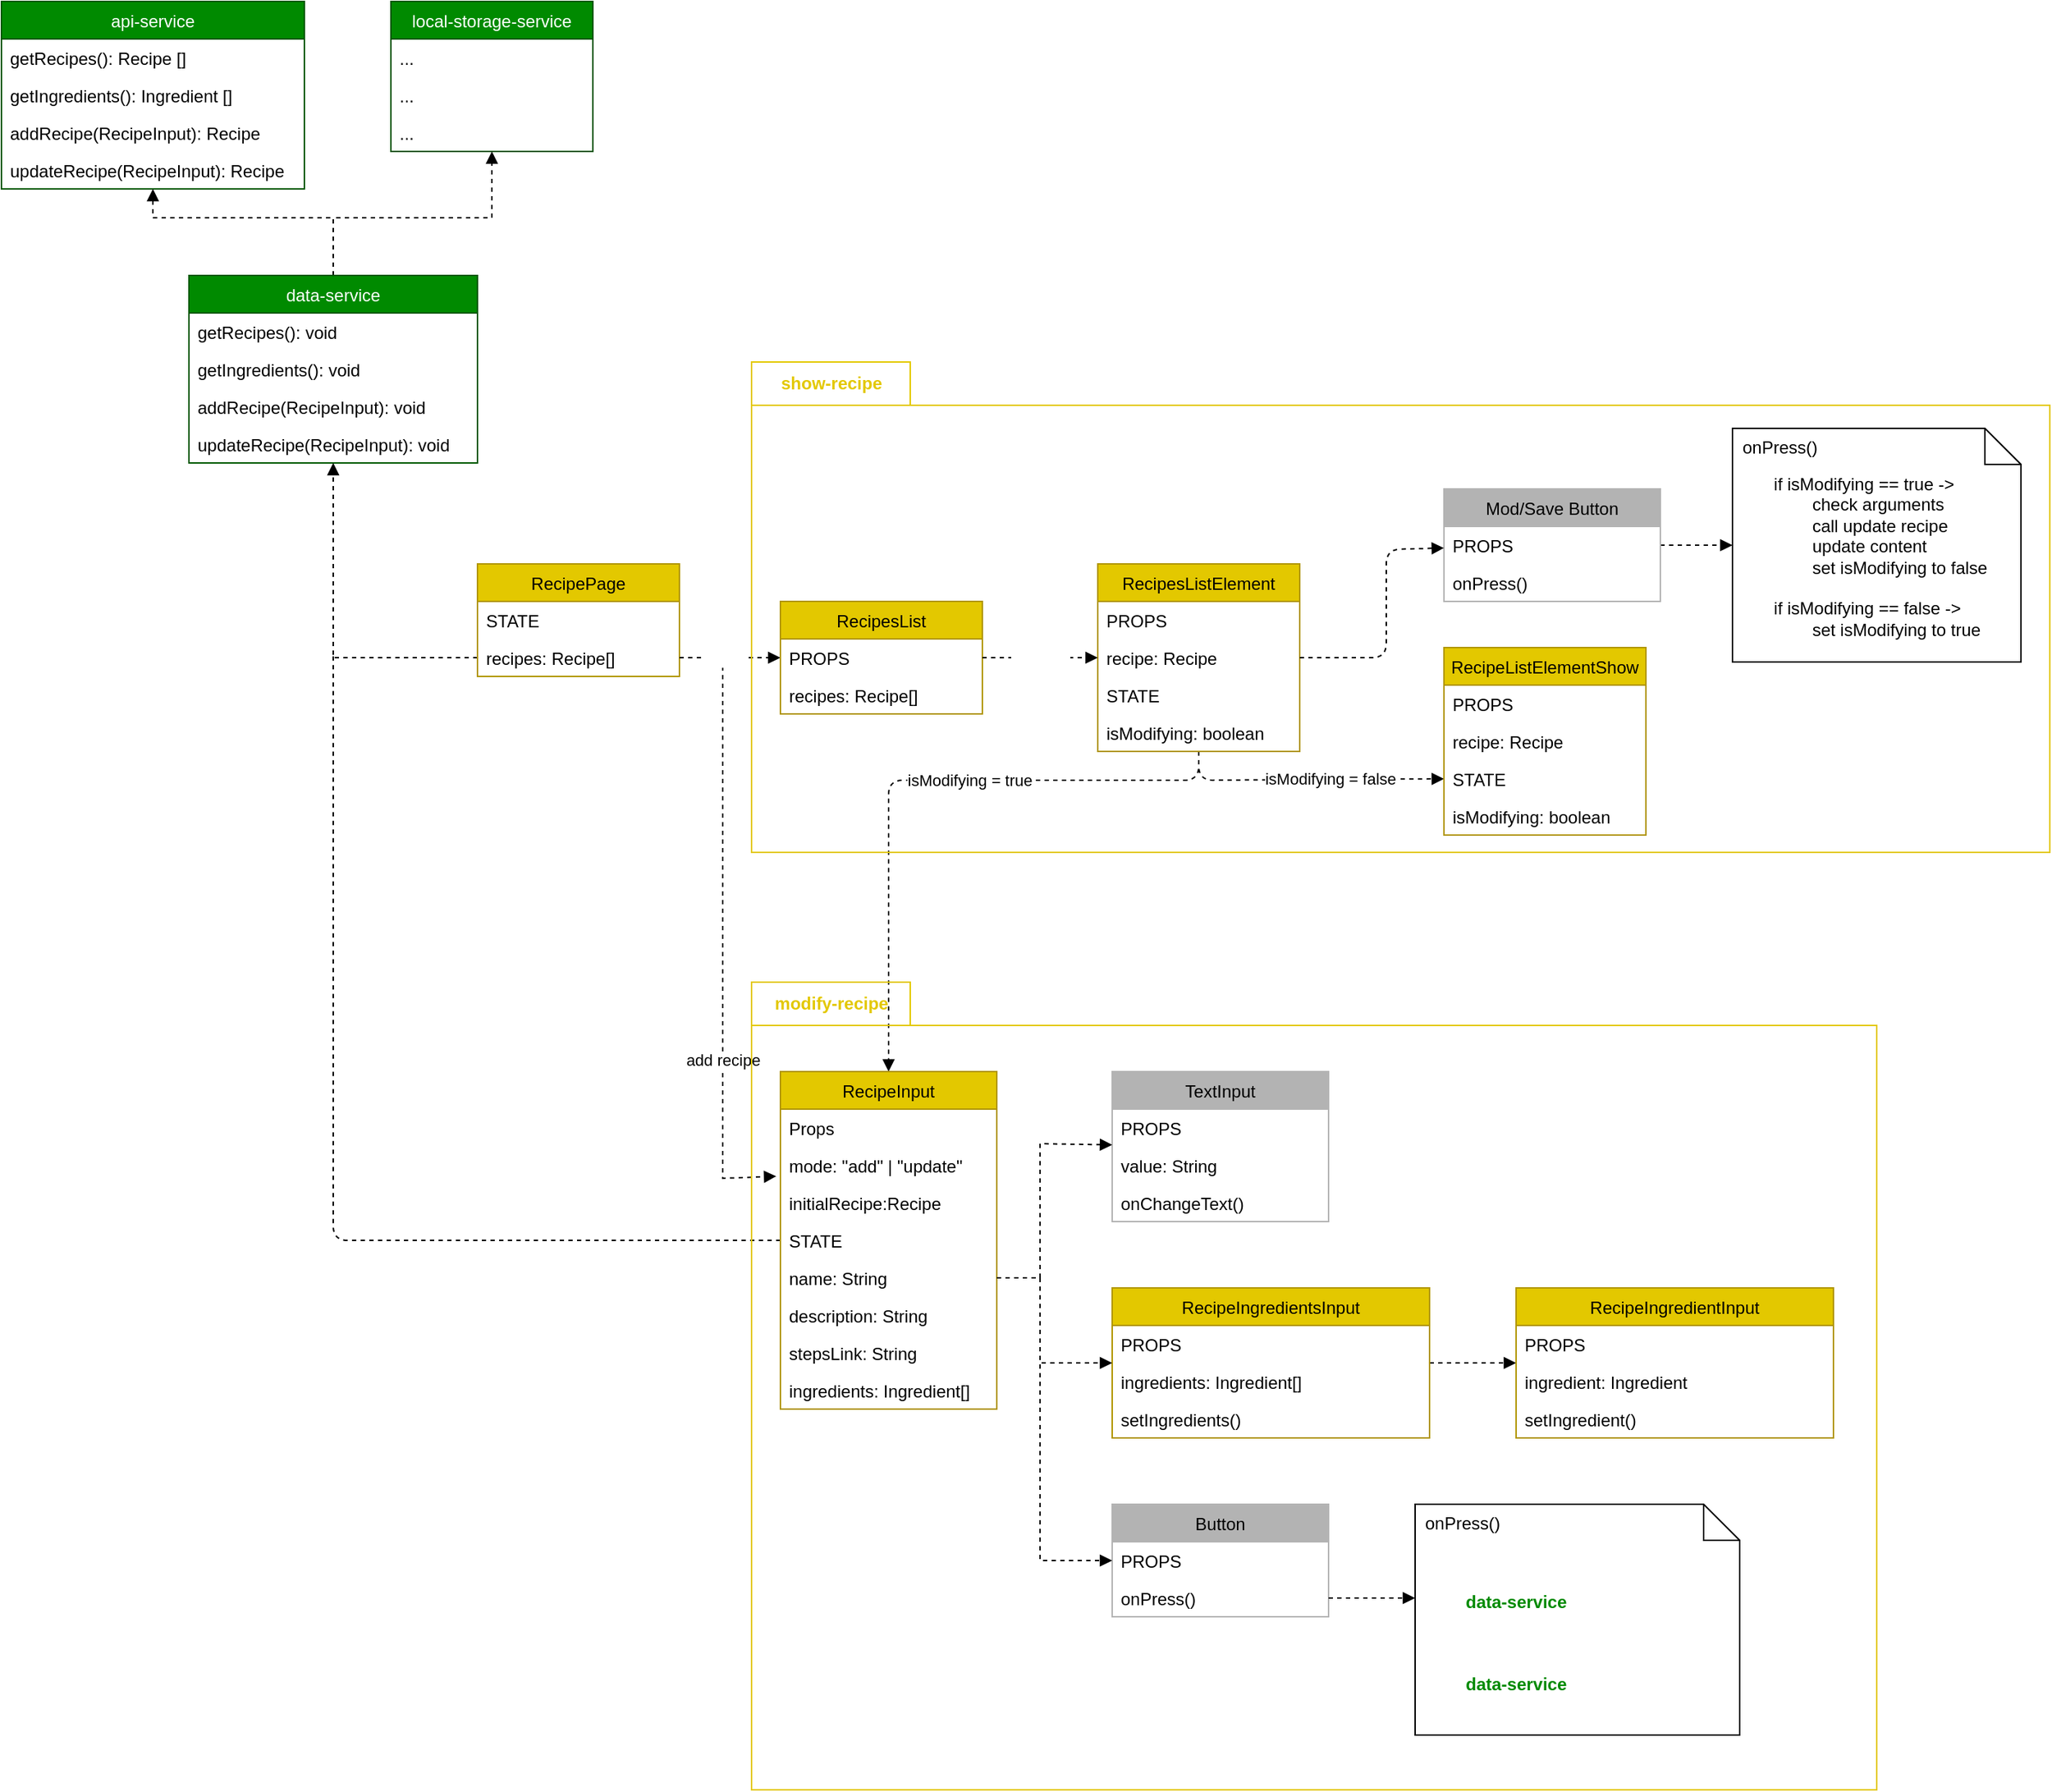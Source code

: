 <mxfile>
    <diagram id="C5RBs43oDa-KdzZeNtuy" name="Page-1">
        <mxGraphModel dx="1223" dy="865" grid="1" gridSize="10" guides="1" tooltips="1" connect="1" arrows="1" fold="1" page="0" pageScale="1" pageWidth="827" pageHeight="1169" math="0" shadow="0">
            <root>
                <mxCell id="WIyWlLk6GJQsqaUBKTNV-0"/>
                <mxCell id="WIyWlLk6GJQsqaUBKTNV-1" parent="WIyWlLk6GJQsqaUBKTNV-0"/>
                <mxCell id="0" value="api-service" style="swimlane;fontStyle=0;childLayout=stackLayout;horizontal=1;startSize=26;fillColor=#008a00;horizontalStack=0;resizeParent=1;resizeParentMax=0;resizeLast=0;collapsible=1;marginBottom=0;fontColor=#ffffff;strokeColor=#005700;rounded=0;" parent="WIyWlLk6GJQsqaUBKTNV-1" vertex="1">
                    <mxGeometry x="40" y="40" width="210" height="130" as="geometry"/>
                </mxCell>
                <mxCell id="1" value="getRecipes(): Recipe []" style="text;strokeColor=none;fillColor=none;align=left;verticalAlign=top;spacingLeft=4;spacingRight=4;overflow=hidden;rotatable=0;points=[[0,0.5],[1,0.5]];portConstraint=eastwest;rounded=0;" parent="0" vertex="1">
                    <mxGeometry y="26" width="210" height="26" as="geometry"/>
                </mxCell>
                <mxCell id="2" value="getIngredients(): Ingredient []" style="text;strokeColor=none;fillColor=none;align=left;verticalAlign=top;spacingLeft=4;spacingRight=4;overflow=hidden;rotatable=0;points=[[0,0.5],[1,0.5]];portConstraint=eastwest;rounded=0;" parent="0" vertex="1">
                    <mxGeometry y="52" width="210" height="26" as="geometry"/>
                </mxCell>
                <mxCell id="3" value="addRecipe(RecipeInput): Recipe" style="text;strokeColor=none;fillColor=none;align=left;verticalAlign=top;spacingLeft=4;spacingRight=4;overflow=hidden;rotatable=0;points=[[0,0.5],[1,0.5]];portConstraint=eastwest;rounded=0;" parent="0" vertex="1">
                    <mxGeometry y="78" width="210" height="26" as="geometry"/>
                </mxCell>
                <mxCell id="122" value="updateRecipe(RecipeInput): Recipe" style="text;strokeColor=none;fillColor=none;align=left;verticalAlign=top;spacingLeft=4;spacingRight=4;overflow=hidden;rotatable=0;points=[[0,0.5],[1,0.5]];portConstraint=eastwest;rounded=0;" parent="0" vertex="1">
                    <mxGeometry y="104" width="210" height="26" as="geometry"/>
                </mxCell>
                <mxCell id="4" value="local-storage-service" style="swimlane;fontStyle=0;childLayout=stackLayout;horizontal=1;startSize=26;fillColor=#008a00;horizontalStack=0;resizeParent=1;resizeParentMax=0;resizeLast=0;collapsible=1;marginBottom=0;fontColor=#ffffff;strokeColor=#005700;rounded=0;" parent="WIyWlLk6GJQsqaUBKTNV-1" vertex="1">
                    <mxGeometry x="310" y="40" width="140" height="104" as="geometry"/>
                </mxCell>
                <mxCell id="5" value="..." style="text;strokeColor=none;fillColor=none;align=left;verticalAlign=top;spacingLeft=4;spacingRight=4;overflow=hidden;rotatable=0;points=[[0,0.5],[1,0.5]];portConstraint=eastwest;rounded=0;" parent="4" vertex="1">
                    <mxGeometry y="26" width="140" height="26" as="geometry"/>
                </mxCell>
                <mxCell id="6" value="..." style="text;strokeColor=none;fillColor=none;align=left;verticalAlign=top;spacingLeft=4;spacingRight=4;overflow=hidden;rotatable=0;points=[[0,0.5],[1,0.5]];portConstraint=eastwest;rounded=0;" parent="4" vertex="1">
                    <mxGeometry y="52" width="140" height="26" as="geometry"/>
                </mxCell>
                <mxCell id="7" value="..." style="text;strokeColor=none;fillColor=none;align=left;verticalAlign=top;spacingLeft=4;spacingRight=4;overflow=hidden;rotatable=0;points=[[0,0.5],[1,0.5]];portConstraint=eastwest;rounded=0;" parent="4" vertex="1">
                    <mxGeometry y="78" width="140" height="26" as="geometry"/>
                </mxCell>
                <mxCell id="12" style="edgeStyle=none;html=1;dashed=1;endArrow=block;endFill=1;rounded=0;" parent="WIyWlLk6GJQsqaUBKTNV-1" source="8" target="4" edge="1">
                    <mxGeometry relative="1" as="geometry">
                        <Array as="points">
                            <mxPoint x="270" y="190"/>
                            <mxPoint x="380" y="190"/>
                        </Array>
                    </mxGeometry>
                </mxCell>
                <mxCell id="13" style="edgeStyle=none;html=1;endArrow=block;endFill=1;dashed=1;rounded=0;" parent="WIyWlLk6GJQsqaUBKTNV-1" source="8" target="0" edge="1">
                    <mxGeometry relative="1" as="geometry">
                        <Array as="points">
                            <mxPoint x="270" y="190"/>
                            <mxPoint x="145" y="190"/>
                        </Array>
                    </mxGeometry>
                </mxCell>
                <mxCell id="8" value="data-service" style="swimlane;fontStyle=0;childLayout=stackLayout;horizontal=1;startSize=26;fillColor=#008a00;horizontalStack=0;resizeParent=1;resizeParentMax=0;resizeLast=0;collapsible=1;marginBottom=0;fontColor=#ffffff;strokeColor=#005700;rounded=0;" parent="WIyWlLk6GJQsqaUBKTNV-1" vertex="1">
                    <mxGeometry x="170" y="230" width="200" height="130" as="geometry"/>
                </mxCell>
                <mxCell id="9" value="getRecipes(): void" style="text;strokeColor=none;fillColor=none;align=left;verticalAlign=top;spacingLeft=4;spacingRight=4;overflow=hidden;rotatable=0;points=[[0,0.5],[1,0.5]];portConstraint=eastwest;rounded=0;" parent="8" vertex="1">
                    <mxGeometry y="26" width="200" height="26" as="geometry"/>
                </mxCell>
                <mxCell id="10" value="getIngredients(): void" style="text;strokeColor=none;fillColor=none;align=left;verticalAlign=top;spacingLeft=4;spacingRight=4;overflow=hidden;rotatable=0;points=[[0,0.5],[1,0.5]];portConstraint=eastwest;rounded=0;" parent="8" vertex="1">
                    <mxGeometry y="52" width="200" height="26" as="geometry"/>
                </mxCell>
                <mxCell id="11" value="addRecipe(RecipeInput): void&#10;" style="text;strokeColor=none;fillColor=none;align=left;verticalAlign=top;spacingLeft=4;spacingRight=4;overflow=hidden;rotatable=0;points=[[0,0.5],[1,0.5]];portConstraint=eastwest;rounded=0;" parent="8" vertex="1">
                    <mxGeometry y="78" width="200" height="26" as="geometry"/>
                </mxCell>
                <mxCell id="123" value="updateRecipe(RecipeInput): void&#10;" style="text;strokeColor=none;fillColor=none;align=left;verticalAlign=top;spacingLeft=4;spacingRight=4;overflow=hidden;rotatable=0;points=[[0,0.5],[1,0.5]];portConstraint=eastwest;rounded=0;" parent="8" vertex="1">
                    <mxGeometry y="104" width="200" height="26" as="geometry"/>
                </mxCell>
                <mxCell id="18" style="edgeStyle=none;html=1;dashed=1;endArrow=block;endFill=1;exitX=0;exitY=0.5;exitDx=0;exitDy=0;rounded=0;" parent="WIyWlLk6GJQsqaUBKTNV-1" source="16" target="8" edge="1">
                    <mxGeometry relative="1" as="geometry">
                        <Array as="points">
                            <mxPoint x="270" y="495"/>
                        </Array>
                    </mxGeometry>
                </mxCell>
                <mxCell id="42" style="edgeStyle=none;html=1;dashed=1;fontColor=#FFFFFF;endArrow=block;endFill=1;exitX=1;exitY=0.5;exitDx=0;exitDy=0;entryX=-0.019;entryY=0.791;entryDx=0;entryDy=0;rounded=0;entryPerimeter=0;" parent="WIyWlLk6GJQsqaUBKTNV-1" source="16" target="108" edge="1">
                    <mxGeometry relative="1" as="geometry">
                        <Array as="points">
                            <mxPoint x="540" y="495"/>
                            <mxPoint x="540" y="856"/>
                        </Array>
                        <mxPoint x="510" y="581.0" as="sourcePoint"/>
                    </mxGeometry>
                </mxCell>
                <mxCell id="93" value="add recipe" style="edgeLabel;html=1;align=center;verticalAlign=middle;resizable=0;points=[];" parent="42" vertex="1" connectable="0">
                    <mxGeometry x="-0.214" y="2" relative="1" as="geometry">
                        <mxPoint x="-2" y="140" as="offset"/>
                    </mxGeometry>
                </mxCell>
                <mxCell id="14" value="RecipePage" style="swimlane;fontStyle=0;childLayout=stackLayout;horizontal=1;startSize=26;fillColor=#e3c800;horizontalStack=0;resizeParent=1;resizeParentMax=0;resizeLast=0;collapsible=1;marginBottom=0;fontColor=#000000;strokeColor=#B09500;rounded=0;" parent="WIyWlLk6GJQsqaUBKTNV-1" vertex="1">
                    <mxGeometry x="370" y="430" width="140" height="78" as="geometry"/>
                </mxCell>
                <mxCell id="15" value="STATE" style="text;strokeColor=none;fillColor=none;align=left;verticalAlign=top;spacingLeft=4;spacingRight=4;overflow=hidden;rotatable=0;points=[[0,0.5],[1,0.5]];portConstraint=eastwest;rounded=0;" parent="14" vertex="1">
                    <mxGeometry y="26" width="140" height="26" as="geometry"/>
                </mxCell>
                <mxCell id="16" value="recipes: Recipe[]" style="text;strokeColor=none;fillColor=none;align=left;verticalAlign=top;spacingLeft=4;spacingRight=4;overflow=hidden;rotatable=0;points=[[0,0.5],[1,0.5]];portConstraint=eastwest;rounded=0;" parent="14" vertex="1">
                    <mxGeometry y="52" width="140" height="26" as="geometry"/>
                </mxCell>
                <mxCell id="33" style="edgeStyle=none;html=1;dashed=1;fontColor=#E3C800;endArrow=block;endFill=1;rounded=0;" parent="WIyWlLk6GJQsqaUBKTNV-1" source="16" target="26" edge="1">
                    <mxGeometry relative="1" as="geometry"/>
                </mxCell>
                <mxCell id="34" value="&lt;font color=&quot;#ffffff&quot;&gt;shows&lt;/font&gt;" style="edgeLabel;html=1;align=center;verticalAlign=middle;resizable=0;points=[];fontColor=#E3C800;rounded=0;" parent="33" vertex="1" connectable="0">
                    <mxGeometry x="-0.449" y="1" relative="1" as="geometry">
                        <mxPoint x="11" y="1" as="offset"/>
                    </mxGeometry>
                </mxCell>
                <mxCell id="94" style="edgeStyle=none;html=1;dashed=1;endArrow=block;endFill=1;" parent="WIyWlLk6GJQsqaUBKTNV-1" source="30" target="36" edge="1">
                    <mxGeometry relative="1" as="geometry">
                        <Array as="points">
                            <mxPoint x="870" y="580"/>
                            <mxPoint x="655" y="580"/>
                        </Array>
                    </mxGeometry>
                </mxCell>
                <mxCell id="95" value="isModifying = true" style="edgeLabel;html=1;align=center;verticalAlign=middle;resizable=0;points=[];" parent="94" vertex="1" connectable="0">
                    <mxGeometry x="-0.417" relative="1" as="geometry">
                        <mxPoint x="-52" as="offset"/>
                    </mxGeometry>
                </mxCell>
                <mxCell id="101" style="edgeStyle=none;html=1;dashed=1;endArrow=block;endFill=1;entryX=0;entryY=0.5;entryDx=0;entryDy=0;" parent="WIyWlLk6GJQsqaUBKTNV-1" source="30" target="99" edge="1">
                    <mxGeometry relative="1" as="geometry">
                        <Array as="points">
                            <mxPoint x="870" y="580"/>
                        </Array>
                    </mxGeometry>
                </mxCell>
                <mxCell id="102" value="isModifying = false" style="edgeLabel;html=1;align=center;verticalAlign=middle;resizable=0;points=[];" parent="101" vertex="1" connectable="0">
                    <mxGeometry x="0.171" y="3" relative="1" as="geometry">
                        <mxPoint y="2" as="offset"/>
                    </mxGeometry>
                </mxCell>
                <mxCell id="30" value="RecipesListElement" style="swimlane;fontStyle=0;childLayout=stackLayout;horizontal=1;startSize=26;fillColor=#e3c800;horizontalStack=0;resizeParent=1;resizeParentMax=0;resizeLast=0;collapsible=1;marginBottom=0;fontColor=#000000;strokeColor=#B09500;rounded=0;" parent="WIyWlLk6GJQsqaUBKTNV-1" vertex="1">
                    <mxGeometry x="800" y="430" width="140" height="130" as="geometry"/>
                </mxCell>
                <mxCell id="31" value="PROPS" style="text;strokeColor=none;fillColor=none;align=left;verticalAlign=top;spacingLeft=4;spacingRight=4;overflow=hidden;rotatable=0;points=[[0,0.5],[1,0.5]];portConstraint=eastwest;rounded=0;" parent="30" vertex="1">
                    <mxGeometry y="26" width="140" height="26" as="geometry"/>
                </mxCell>
                <mxCell id="32" value="recipe: Recipe" style="text;strokeColor=none;fillColor=none;align=left;verticalAlign=top;spacingLeft=4;spacingRight=4;overflow=hidden;rotatable=0;points=[[0,0.5],[1,0.5]];portConstraint=eastwest;rounded=0;" parent="30" vertex="1">
                    <mxGeometry y="52" width="140" height="26" as="geometry"/>
                </mxCell>
                <mxCell id="80" value="STATE" style="text;strokeColor=none;fillColor=none;align=left;verticalAlign=top;spacingLeft=4;spacingRight=4;overflow=hidden;rotatable=0;points=[[0,0.5],[1,0.5]];portConstraint=eastwest;rounded=0;" parent="30" vertex="1">
                    <mxGeometry y="78" width="140" height="26" as="geometry"/>
                </mxCell>
                <mxCell id="81" value="isModifying: boolean" style="text;strokeColor=none;fillColor=none;align=left;verticalAlign=top;spacingLeft=4;spacingRight=4;overflow=hidden;rotatable=0;points=[[0,0.5],[1,0.5]];portConstraint=eastwest;rounded=0;" parent="30" vertex="1">
                    <mxGeometry y="104" width="140" height="26" as="geometry"/>
                </mxCell>
                <mxCell id="26" value="RecipesList" style="swimlane;fontStyle=0;childLayout=stackLayout;horizontal=1;startSize=26;fillColor=#e3c800;horizontalStack=0;resizeParent=1;resizeParentMax=0;resizeLast=0;collapsible=1;marginBottom=0;fontColor=#000000;strokeColor=#B09500;rounded=0;" parent="WIyWlLk6GJQsqaUBKTNV-1" vertex="1">
                    <mxGeometry x="580" y="456" width="140" height="78" as="geometry"/>
                </mxCell>
                <mxCell id="27" value="PROPS" style="text;strokeColor=none;fillColor=none;align=left;verticalAlign=top;spacingLeft=4;spacingRight=4;overflow=hidden;rotatable=0;points=[[0,0.5],[1,0.5]];portConstraint=eastwest;rounded=0;" parent="26" vertex="1">
                    <mxGeometry y="26" width="140" height="26" as="geometry"/>
                </mxCell>
                <mxCell id="28" value="recipes: Recipe[]" style="text;strokeColor=none;fillColor=none;align=left;verticalAlign=top;spacingLeft=4;spacingRight=4;overflow=hidden;rotatable=0;points=[[0,0.5],[1,0.5]];portConstraint=eastwest;rounded=0;" parent="26" vertex="1">
                    <mxGeometry y="52" width="140" height="26" as="geometry"/>
                </mxCell>
                <mxCell id="35" value="&lt;font color=&quot;#ffffff&quot;&gt;contains&lt;/font&gt;" style="edgeStyle=none;html=1;dashed=1;fontColor=#E3C800;endArrow=block;endFill=1;rounded=0;" parent="WIyWlLk6GJQsqaUBKTNV-1" source="26" target="30" edge="1">
                    <mxGeometry relative="1" as="geometry"/>
                </mxCell>
                <mxCell id="76" style="edgeStyle=none;html=1;exitX=0;exitY=0.5;exitDx=0;exitDy=0;dashed=1;endArrow=none;endFill=0;" parent="WIyWlLk6GJQsqaUBKTNV-1" source="37" edge="1">
                    <mxGeometry relative="1" as="geometry">
                        <Array as="points">
                            <mxPoint x="270" y="899"/>
                        </Array>
                        <mxPoint x="270" y="490" as="targetPoint"/>
                    </mxGeometry>
                </mxCell>
                <mxCell id="36" value="RecipeInput" style="swimlane;fontStyle=0;childLayout=stackLayout;horizontal=1;startSize=26;fillColor=#e3c800;horizontalStack=0;resizeParent=1;resizeParentMax=0;resizeLast=0;collapsible=1;marginBottom=0;fontColor=#000000;strokeColor=#B09500;rounded=0;" parent="WIyWlLk6GJQsqaUBKTNV-1" vertex="1">
                    <mxGeometry x="580" y="782" width="150" height="234" as="geometry"/>
                </mxCell>
                <mxCell id="107" value="Props" style="text;strokeColor=none;fillColor=none;align=left;verticalAlign=top;spacingLeft=4;spacingRight=4;overflow=hidden;rotatable=0;points=[[0,0.5],[1,0.5]];portConstraint=eastwest;rounded=0;" parent="36" vertex="1">
                    <mxGeometry y="26" width="150" height="26" as="geometry"/>
                </mxCell>
                <mxCell id="108" value="mode: &quot;add&quot; | &quot;update&quot;" style="text;strokeColor=none;fillColor=none;align=left;verticalAlign=top;spacingLeft=4;spacingRight=4;overflow=hidden;rotatable=0;points=[[0,0.5],[1,0.5]];portConstraint=eastwest;rounded=0;" parent="36" vertex="1">
                    <mxGeometry y="52" width="150" height="26" as="geometry"/>
                </mxCell>
                <mxCell id="120" value="initialRecipe:Recipe" style="text;strokeColor=none;fillColor=none;align=left;verticalAlign=top;spacingLeft=4;spacingRight=4;overflow=hidden;rotatable=0;points=[[0,0.5],[1,0.5]];portConstraint=eastwest;rounded=0;" parent="36" vertex="1">
                    <mxGeometry y="78" width="150" height="26" as="geometry"/>
                </mxCell>
                <mxCell id="37" value="STATE" style="text;strokeColor=none;fillColor=none;align=left;verticalAlign=top;spacingLeft=4;spacingRight=4;overflow=hidden;rotatable=0;points=[[0,0.5],[1,0.5]];portConstraint=eastwest;rounded=0;" parent="36" vertex="1">
                    <mxGeometry y="104" width="150" height="26" as="geometry"/>
                </mxCell>
                <mxCell id="38" value="name: String" style="text;strokeColor=none;fillColor=none;align=left;verticalAlign=top;spacingLeft=4;spacingRight=4;overflow=hidden;rotatable=0;points=[[0,0.5],[1,0.5]];portConstraint=eastwest;rounded=0;" parent="36" vertex="1">
                    <mxGeometry y="130" width="150" height="26" as="geometry"/>
                </mxCell>
                <mxCell id="39" value="description: String" style="text;strokeColor=none;fillColor=none;align=left;verticalAlign=top;spacingLeft=4;spacingRight=4;overflow=hidden;rotatable=0;points=[[0,0.5],[1,0.5]];portConstraint=eastwest;rounded=0;" parent="36" vertex="1">
                    <mxGeometry y="156" width="150" height="26" as="geometry"/>
                </mxCell>
                <mxCell id="40" value="stepsLink: String" style="text;strokeColor=none;fillColor=none;align=left;verticalAlign=top;spacingLeft=4;spacingRight=4;overflow=hidden;rotatable=0;points=[[0,0.5],[1,0.5]];portConstraint=eastwest;rounded=0;" parent="36" vertex="1">
                    <mxGeometry y="182" width="150" height="26" as="geometry"/>
                </mxCell>
                <mxCell id="41" value="ingredients: Ingredient[]" style="text;strokeColor=none;fillColor=none;align=left;verticalAlign=top;spacingLeft=4;spacingRight=4;overflow=hidden;rotatable=0;points=[[0,0.5],[1,0.5]];portConstraint=eastwest;rounded=0;" parent="36" vertex="1">
                    <mxGeometry y="208" width="150" height="26" as="geometry"/>
                </mxCell>
                <mxCell id="54" style="edgeStyle=none;html=1;dashed=1;fontColor=#FFFFFF;endArrow=block;endFill=1;rounded=0;" parent="WIyWlLk6GJQsqaUBKTNV-1" source="43" target="49" edge="1">
                    <mxGeometry relative="1" as="geometry"/>
                </mxCell>
                <mxCell id="43" value="RecipeIngredientsInput" style="swimlane;fontStyle=0;childLayout=stackLayout;horizontal=1;startSize=26;fillColor=#e3c800;horizontalStack=0;resizeParent=1;resizeParentMax=0;resizeLast=0;collapsible=1;marginBottom=0;fontColor=#000000;strokeColor=#B09500;rounded=0;" parent="WIyWlLk6GJQsqaUBKTNV-1" vertex="1">
                    <mxGeometry x="810" y="932" width="220" height="104" as="geometry"/>
                </mxCell>
                <mxCell id="44" value="PROPS" style="text;strokeColor=none;fillColor=none;align=left;verticalAlign=top;spacingLeft=4;spacingRight=4;overflow=hidden;rotatable=0;points=[[0,0.5],[1,0.5]];portConstraint=eastwest;rounded=0;" parent="43" vertex="1">
                    <mxGeometry y="26" width="220" height="26" as="geometry"/>
                </mxCell>
                <mxCell id="45" value="ingredients: Ingredient[]" style="text;strokeColor=none;fillColor=none;align=left;verticalAlign=top;spacingLeft=4;spacingRight=4;overflow=hidden;rotatable=0;points=[[0,0.5],[1,0.5]];portConstraint=eastwest;rounded=0;" parent="43" vertex="1">
                    <mxGeometry y="52" width="220" height="26" as="geometry"/>
                </mxCell>
                <mxCell id="48" value="setIngredients()" style="text;strokeColor=none;fillColor=none;align=left;verticalAlign=top;spacingLeft=4;spacingRight=4;overflow=hidden;rotatable=0;points=[[0,0.5],[1,0.5]];portConstraint=eastwest;rounded=0;" parent="43" vertex="1">
                    <mxGeometry y="78" width="220" height="26" as="geometry"/>
                </mxCell>
                <mxCell id="49" value="RecipeIngredientInput" style="swimlane;fontStyle=0;childLayout=stackLayout;horizontal=1;startSize=26;fillColor=#e3c800;horizontalStack=0;resizeParent=1;resizeParentMax=0;resizeLast=0;collapsible=1;marginBottom=0;fontColor=#000000;strokeColor=#B09500;rounded=0;" parent="WIyWlLk6GJQsqaUBKTNV-1" vertex="1">
                    <mxGeometry x="1090" y="932" width="220" height="104" as="geometry"/>
                </mxCell>
                <mxCell id="50" value="PROPS" style="text;strokeColor=none;fillColor=none;align=left;verticalAlign=top;spacingLeft=4;spacingRight=4;overflow=hidden;rotatable=0;points=[[0,0.5],[1,0.5]];portConstraint=eastwest;rounded=0;" parent="49" vertex="1">
                    <mxGeometry y="26" width="220" height="26" as="geometry"/>
                </mxCell>
                <mxCell id="51" value="ingredient: Ingredient" style="text;strokeColor=none;fillColor=none;align=left;verticalAlign=top;spacingLeft=4;spacingRight=4;overflow=hidden;rotatable=0;points=[[0,0.5],[1,0.5]];portConstraint=eastwest;rounded=0;" parent="49" vertex="1">
                    <mxGeometry y="52" width="220" height="26" as="geometry"/>
                </mxCell>
                <mxCell id="52" value="setIngredient()" style="text;strokeColor=none;fillColor=none;align=left;verticalAlign=top;spacingLeft=4;spacingRight=4;overflow=hidden;rotatable=0;points=[[0,0.5],[1,0.5]];portConstraint=eastwest;rounded=0;" parent="49" vertex="1">
                    <mxGeometry y="78" width="220" height="26" as="geometry"/>
                </mxCell>
                <mxCell id="53" style="edgeStyle=none;html=1;dashed=1;fontColor=#FFFFFF;endArrow=block;endFill=1;exitX=1;exitY=0.5;exitDx=0;exitDy=0;rounded=0;" parent="WIyWlLk6GJQsqaUBKTNV-1" source="38" target="43" edge="1">
                    <mxGeometry relative="1" as="geometry">
                        <Array as="points">
                            <mxPoint x="760" y="925"/>
                            <mxPoint x="760" y="984"/>
                        </Array>
                    </mxGeometry>
                </mxCell>
                <mxCell id="55" value="TextInput" style="swimlane;fontStyle=0;childLayout=stackLayout;horizontal=1;startSize=26;fillColor=#B3B3B3;horizontalStack=0;resizeParent=1;resizeParentMax=0;resizeLast=0;collapsible=1;marginBottom=0;fontColor=#000000;strokeColor=#B3B3B3;rounded=0;" parent="WIyWlLk6GJQsqaUBKTNV-1" vertex="1">
                    <mxGeometry x="810" y="782" width="150" height="104" as="geometry"/>
                </mxCell>
                <mxCell id="56" value="PROPS" style="text;strokeColor=none;fillColor=none;align=left;verticalAlign=top;spacingLeft=4;spacingRight=4;overflow=hidden;rotatable=0;points=[[0,0.5],[1,0.5]];portConstraint=eastwest;rounded=0;" parent="55" vertex="1">
                    <mxGeometry y="26" width="150" height="26" as="geometry"/>
                </mxCell>
                <mxCell id="57" value="value: String" style="text;strokeColor=none;fillColor=none;align=left;verticalAlign=top;spacingLeft=4;spacingRight=4;overflow=hidden;rotatable=0;points=[[0,0.5],[1,0.5]];portConstraint=eastwest;rounded=0;" parent="55" vertex="1">
                    <mxGeometry y="52" width="150" height="26" as="geometry"/>
                </mxCell>
                <mxCell id="58" value="onChangeText()" style="text;strokeColor=none;fillColor=none;align=left;verticalAlign=top;spacingLeft=4;spacingRight=4;overflow=hidden;rotatable=0;points=[[0,0.5],[1,0.5]];portConstraint=eastwest;rounded=0;" parent="55" vertex="1">
                    <mxGeometry y="78" width="150" height="26" as="geometry"/>
                </mxCell>
                <mxCell id="62" style="edgeStyle=none;html=1;dashed=1;fontColor=#FFFFFF;endArrow=block;endFill=1;rounded=0;" parent="WIyWlLk6GJQsqaUBKTNV-1" target="55" edge="1">
                    <mxGeometry relative="1" as="geometry">
                        <Array as="points">
                            <mxPoint x="760" y="925"/>
                            <mxPoint x="760" y="832"/>
                        </Array>
                        <mxPoint x="730" y="925" as="sourcePoint"/>
                    </mxGeometry>
                </mxCell>
                <mxCell id="63" value="Button" style="swimlane;fontStyle=0;childLayout=stackLayout;horizontal=1;startSize=26;fillColor=#B3B3B3;horizontalStack=0;resizeParent=1;resizeParentMax=0;resizeLast=0;collapsible=1;marginBottom=0;fontColor=#000000;strokeColor=#B3B3B3;rounded=0;" parent="WIyWlLk6GJQsqaUBKTNV-1" vertex="1">
                    <mxGeometry x="810" y="1082" width="150" height="78" as="geometry"/>
                </mxCell>
                <mxCell id="64" value="PROPS" style="text;strokeColor=none;fillColor=none;align=left;verticalAlign=top;spacingLeft=4;spacingRight=4;overflow=hidden;rotatable=0;points=[[0,0.5],[1,0.5]];portConstraint=eastwest;rounded=0;" parent="63" vertex="1">
                    <mxGeometry y="26" width="150" height="26" as="geometry"/>
                </mxCell>
                <mxCell id="65" value="onPress()" style="text;strokeColor=none;fillColor=none;align=left;verticalAlign=top;spacingLeft=4;spacingRight=4;overflow=hidden;rotatable=0;points=[[0,0.5],[1,0.5]];portConstraint=eastwest;rounded=0;" parent="63" vertex="1">
                    <mxGeometry y="52" width="150" height="26" as="geometry"/>
                </mxCell>
                <mxCell id="67" style="edgeStyle=none;html=1;dashed=1;fontColor=#FFFFFF;endArrow=block;endFill=1;rounded=0;exitX=1;exitY=0.5;exitDx=0;exitDy=0;" parent="WIyWlLk6GJQsqaUBKTNV-1" source="38" target="63" edge="1">
                    <mxGeometry relative="1" as="geometry">
                        <Array as="points">
                            <mxPoint x="760" y="925"/>
                            <mxPoint x="760" y="1121"/>
                        </Array>
                    </mxGeometry>
                </mxCell>
                <mxCell id="92" style="edgeStyle=none;html=1;dashed=1;endArrow=block;endFill=1;" parent="WIyWlLk6GJQsqaUBKTNV-1" source="82" target="88" edge="1">
                    <mxGeometry relative="1" as="geometry"/>
                </mxCell>
                <mxCell id="82" value="Mod/Save Button" style="swimlane;fontStyle=0;childLayout=stackLayout;horizontal=1;startSize=26;fillColor=#B3B3B3;horizontalStack=0;resizeParent=1;resizeParentMax=0;resizeLast=0;collapsible=1;marginBottom=0;fontColor=#000000;strokeColor=#B3B3B3;rounded=0;" parent="WIyWlLk6GJQsqaUBKTNV-1" vertex="1">
                    <mxGeometry x="1040" y="378" width="150" height="78" as="geometry"/>
                </mxCell>
                <mxCell id="83" value="PROPS" style="text;strokeColor=none;fillColor=none;align=left;verticalAlign=top;spacingLeft=4;spacingRight=4;overflow=hidden;rotatable=0;points=[[0,0.5],[1,0.5]];portConstraint=eastwest;rounded=0;" parent="82" vertex="1">
                    <mxGeometry y="26" width="150" height="26" as="geometry"/>
                </mxCell>
                <mxCell id="84" value="onPress()" style="text;strokeColor=none;fillColor=none;align=left;verticalAlign=top;spacingLeft=4;spacingRight=4;overflow=hidden;rotatable=0;points=[[0,0.5],[1,0.5]];portConstraint=eastwest;rounded=0;" parent="82" vertex="1">
                    <mxGeometry y="52" width="150" height="26" as="geometry"/>
                </mxCell>
                <mxCell id="86" style="edgeStyle=none;html=1;dashed=1;endArrow=block;endFill=1;" parent="WIyWlLk6GJQsqaUBKTNV-1" source="30" target="82" edge="1">
                    <mxGeometry relative="1" as="geometry">
                        <Array as="points">
                            <mxPoint x="1000" y="495"/>
                            <mxPoint x="1000" y="420"/>
                        </Array>
                    </mxGeometry>
                </mxCell>
                <mxCell id="88" value="&lt;span style=&quot;white-space: pre;&quot;&gt;&#9;&lt;/span&gt;if isModifying == true -&amp;gt;&amp;nbsp;&lt;br&gt;&lt;span style=&quot;white-space: pre;&quot;&gt;&#9;&lt;/span&gt;&lt;span style=&quot;white-space: pre;&quot;&gt;&#9;&lt;/span&gt;check arguments&lt;br&gt;&lt;span style=&quot;white-space: pre;&quot;&gt;&#9;&lt;/span&gt;&lt;span style=&quot;white-space: pre;&quot;&gt;&#9;&lt;/span&gt;call update recipe&lt;br&gt;&lt;span style=&quot;white-space: pre;&quot;&gt;&#9;&lt;/span&gt;&lt;span style=&quot;white-space: pre;&quot;&gt;&#9;&lt;/span&gt;update content&lt;br&gt;&lt;span style=&quot;white-space: pre;&quot;&gt;&#9;&lt;/span&gt;&lt;span style=&quot;white-space: pre;&quot;&gt;&#9;&lt;/span&gt;set isModifying to false&lt;br&gt;&lt;br&gt;&lt;span style=&quot;white-space: pre;&quot;&gt;&#9;&lt;/span&gt;if isModifying == false -&amp;gt;&lt;br&gt;&lt;span style=&quot;white-space: pre;&quot;&gt;&#9;&lt;/span&gt;&lt;span style=&quot;white-space: pre;&quot;&gt;&#9;&lt;/span&gt;set isModifying to true" style="shape=note2;boundedLbl=1;whiteSpace=wrap;html=1;size=25;verticalAlign=top;align=left;" parent="WIyWlLk6GJQsqaUBKTNV-1" vertex="1">
                    <mxGeometry x="1240" y="336" width="200" height="162" as="geometry"/>
                </mxCell>
                <mxCell id="89" value="onPress()" style="resizeWidth=1;part=1;strokeColor=none;fillColor=none;align=left;spacingLeft=5;" parent="88" vertex="1">
                    <mxGeometry width="200.0" height="25" relative="1" as="geometry"/>
                </mxCell>
                <mxCell id="96" value="RecipeListElementShow" style="swimlane;fontStyle=0;childLayout=stackLayout;horizontal=1;startSize=26;fillColor=#e3c800;horizontalStack=0;resizeParent=1;resizeParentMax=0;resizeLast=0;collapsible=1;marginBottom=0;fontColor=#000000;strokeColor=#B09500;rounded=0;" parent="WIyWlLk6GJQsqaUBKTNV-1" vertex="1">
                    <mxGeometry x="1040" y="488" width="140" height="130" as="geometry"/>
                </mxCell>
                <mxCell id="97" value="PROPS" style="text;strokeColor=none;fillColor=none;align=left;verticalAlign=top;spacingLeft=4;spacingRight=4;overflow=hidden;rotatable=0;points=[[0,0.5],[1,0.5]];portConstraint=eastwest;rounded=0;" parent="96" vertex="1">
                    <mxGeometry y="26" width="140" height="26" as="geometry"/>
                </mxCell>
                <mxCell id="98" value="recipe: Recipe" style="text;strokeColor=none;fillColor=none;align=left;verticalAlign=top;spacingLeft=4;spacingRight=4;overflow=hidden;rotatable=0;points=[[0,0.5],[1,0.5]];portConstraint=eastwest;rounded=0;" parent="96" vertex="1">
                    <mxGeometry y="52" width="140" height="26" as="geometry"/>
                </mxCell>
                <mxCell id="99" value="STATE" style="text;strokeColor=none;fillColor=none;align=left;verticalAlign=top;spacingLeft=4;spacingRight=4;overflow=hidden;rotatable=0;points=[[0,0.5],[1,0.5]];portConstraint=eastwest;rounded=0;" parent="96" vertex="1">
                    <mxGeometry y="78" width="140" height="26" as="geometry"/>
                </mxCell>
                <mxCell id="100" value="isModifying: boolean" style="text;strokeColor=none;fillColor=none;align=left;verticalAlign=top;spacingLeft=4;spacingRight=4;overflow=hidden;rotatable=0;points=[[0,0.5],[1,0.5]];portConstraint=eastwest;rounded=0;" parent="96" vertex="1">
                    <mxGeometry y="104" width="140" height="26" as="geometry"/>
                </mxCell>
                <mxCell id="103" value="&lt;font color=&quot;#e3c800&quot;&gt;modify-recipe&lt;/font&gt;" style="shape=folder;fontStyle=1;tabWidth=110;tabHeight=30;tabPosition=left;html=1;boundedLbl=1;labelInHeader=1;container=1;collapsible=0;fillColor=none;strokeColor=#E3C800;" parent="WIyWlLk6GJQsqaUBKTNV-1" vertex="1">
                    <mxGeometry x="560" y="720" width="780" height="560" as="geometry"/>
                </mxCell>
                <mxCell id="104" value="" style="html=1;strokeColor=none;resizeWidth=1;resizeHeight=1;fillColor=none;part=1;connectable=0;allowArrows=0;deletable=0;" parent="103" vertex="1">
                    <mxGeometry width="780" height="392" relative="1" as="geometry">
                        <mxPoint y="30" as="offset"/>
                    </mxGeometry>
                </mxCell>
                <mxCell id="105" value="&lt;font color=&quot;#e3c800&quot;&gt;show-recipe&lt;/font&gt;" style="shape=folder;fontStyle=1;tabWidth=110;tabHeight=30;tabPosition=left;html=1;boundedLbl=1;labelInHeader=1;container=1;collapsible=0;fillColor=none;strokeColor=#E3C800;" parent="WIyWlLk6GJQsqaUBKTNV-1" vertex="1">
                    <mxGeometry x="560" y="290" width="900" height="340" as="geometry"/>
                </mxCell>
                <mxCell id="106" value="" style="html=1;strokeColor=none;resizeWidth=1;resizeHeight=1;fillColor=none;part=1;connectable=0;allowArrows=0;deletable=0;" parent="105" vertex="1">
                    <mxGeometry width="900.0" height="238" relative="1" as="geometry">
                        <mxPoint y="30" as="offset"/>
                    </mxGeometry>
                </mxCell>
                <mxCell id="111" style="edgeStyle=none;html=1;dashed=1;endArrow=block;endFill=1;" parent="WIyWlLk6GJQsqaUBKTNV-1" source="65" edge="1">
                    <mxGeometry relative="1" as="geometry">
                        <mxPoint x="1020" y="1147" as="targetPoint"/>
                    </mxGeometry>
                </mxCell>
                <mxCell id="117" value="&lt;div style=&quot;text-align: left;&quot;&gt;&lt;span style=&quot;color: rgb(255, 255, 255); background-color: initial;&quot;&gt;mode == &quot;add&quot;:&lt;/span&gt;&lt;/div&gt;&lt;div style=&quot;text-align: left;&quot;&gt;&lt;span style=&quot;color: rgb(255, 255, 255); background-color: initial;&quot;&gt;&lt;span style=&quot;&quot;&gt;&#9;&lt;/span&gt;&lt;span style=&quot;white-space: pre;&quot;&gt;&#9;&lt;/span&gt;checkFormContent&lt;/span&gt;&lt;/div&gt;&lt;span style=&quot;color: rgb(255, 255, 255);&quot;&gt;&lt;div style=&quot;text-align: left;&quot;&gt;&lt;font style=&quot;background-color: initial;&quot; color=&quot;#008a00&quot;&gt;&lt;b&gt;&lt;span style=&quot;&quot;&gt;&#9;&lt;/span&gt;&lt;span style=&quot;white-space: pre;&quot;&gt;&#9;&lt;/span&gt;data-service&lt;/b&gt;&lt;/font&gt;&lt;span style=&quot;background-color: initial;&quot;&gt;.updateRecipe(input)&lt;/span&gt;&lt;/div&gt;&lt;div style=&quot;text-align: left;&quot;&gt;&lt;span style=&quot;background-color: initial;&quot;&gt;&lt;br&gt;&lt;/span&gt;&lt;/div&gt;&lt;div style=&quot;text-align: left;&quot;&gt;&lt;span style=&quot;background-color: initial;&quot;&gt;mode == &quot;update&quot;:&lt;/span&gt;&lt;/div&gt;&lt;div style=&quot;text-align: left;&quot;&gt;&lt;div style=&quot;color: rgb(240, 240, 240);&quot;&gt;&lt;span style=&quot;color: rgb(255, 255, 255); background-color: initial;&quot;&gt;&lt;span style=&quot;white-space: pre;&quot;&gt;&#9;&lt;/span&gt;checkFormContent&lt;/span&gt;&lt;/div&gt;&lt;span style=&quot;text-align: center;&quot;&gt;&lt;div style=&quot;text-align: left;&quot;&gt;&lt;font style=&quot;background-color: initial;&quot; color=&quot;#008a00&quot;&gt;&lt;b&gt;&lt;span style=&quot;white-space: pre;&quot;&gt;&#9;&lt;/span&gt;data-service&lt;/b&gt;&lt;/font&gt;&lt;span style=&quot;background-color: initial;&quot;&gt;.addRecipe(input)&lt;/span&gt;&lt;/div&gt;&lt;/span&gt;&lt;div style=&quot;color: rgb(240, 240, 240);&quot;&gt;&lt;span style=&quot;color: rgb(255, 255, 255); background-color: initial;&quot;&gt;&lt;span style=&quot;white-space: pre;&quot;&gt;&#9;&lt;/span&gt;reset input content&lt;/span&gt;&lt;/div&gt;&lt;span style=&quot;background-color: initial;&quot;&gt;&lt;span style=&quot;&quot;&gt;&#9;&lt;/span&gt;&lt;/span&gt;&lt;/div&gt;&lt;/span&gt;" style="shape=note2;boundedLbl=1;whiteSpace=wrap;html=1;size=25;verticalAlign=top;align=center;" parent="WIyWlLk6GJQsqaUBKTNV-1" vertex="1">
                    <mxGeometry x="1020" y="1082" width="225" height="160" as="geometry"/>
                </mxCell>
                <mxCell id="118" value="onPress()" style="resizeWidth=1;part=1;strokeColor=none;fillColor=none;align=left;spacingLeft=5;" parent="117" vertex="1">
                    <mxGeometry width="225.0" height="25" relative="1" as="geometry"/>
                </mxCell>
            </root>
        </mxGraphModel>
    </diagram>
</mxfile>